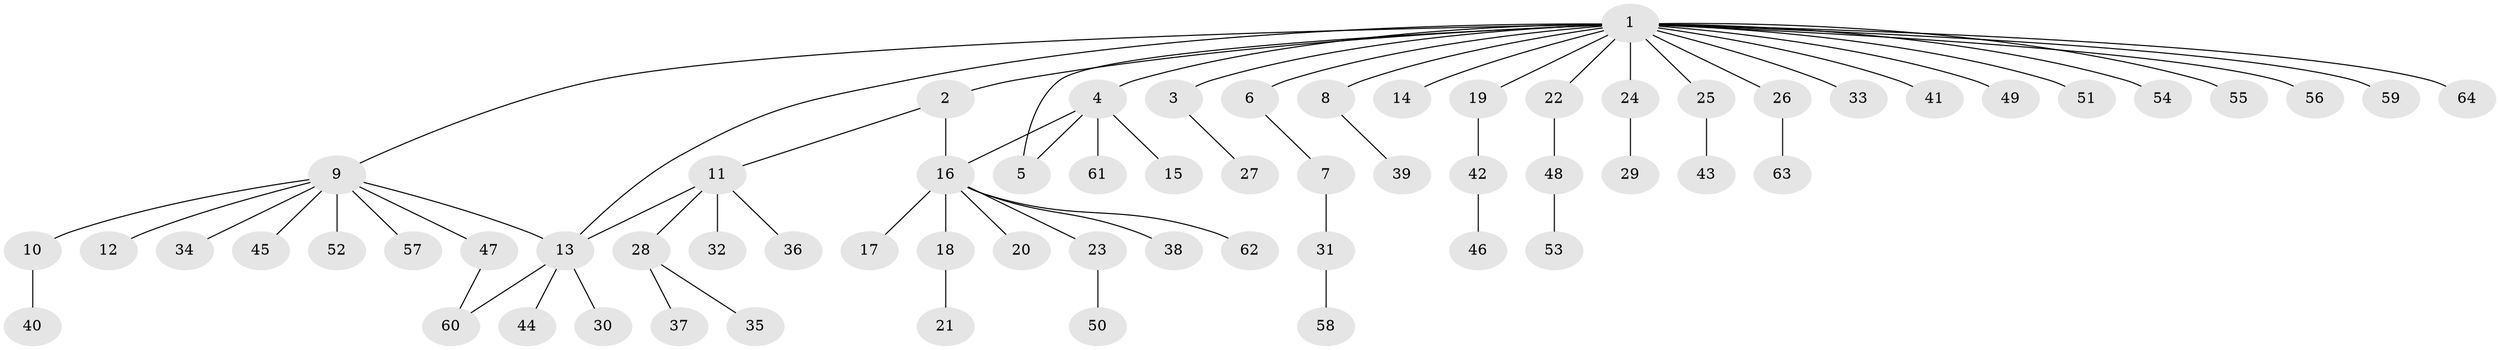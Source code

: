 // coarse degree distribution, {22: 0.022222222222222223, 6: 0.022222222222222223, 1: 0.7333333333333333, 4: 0.022222222222222223, 2: 0.13333333333333333, 8: 0.044444444444444446, 5: 0.022222222222222223}
// Generated by graph-tools (version 1.1) at 2025/41/03/06/25 10:41:47]
// undirected, 64 vertices, 68 edges
graph export_dot {
graph [start="1"]
  node [color=gray90,style=filled];
  1;
  2;
  3;
  4;
  5;
  6;
  7;
  8;
  9;
  10;
  11;
  12;
  13;
  14;
  15;
  16;
  17;
  18;
  19;
  20;
  21;
  22;
  23;
  24;
  25;
  26;
  27;
  28;
  29;
  30;
  31;
  32;
  33;
  34;
  35;
  36;
  37;
  38;
  39;
  40;
  41;
  42;
  43;
  44;
  45;
  46;
  47;
  48;
  49;
  50;
  51;
  52;
  53;
  54;
  55;
  56;
  57;
  58;
  59;
  60;
  61;
  62;
  63;
  64;
  1 -- 2;
  1 -- 3;
  1 -- 4;
  1 -- 5;
  1 -- 6;
  1 -- 8;
  1 -- 9;
  1 -- 13;
  1 -- 14;
  1 -- 19;
  1 -- 22;
  1 -- 24;
  1 -- 25;
  1 -- 26;
  1 -- 33;
  1 -- 41;
  1 -- 49;
  1 -- 51;
  1 -- 54;
  1 -- 55;
  1 -- 56;
  1 -- 59;
  1 -- 64;
  2 -- 11;
  2 -- 16;
  3 -- 27;
  4 -- 5;
  4 -- 15;
  4 -- 16;
  4 -- 61;
  6 -- 7;
  7 -- 31;
  8 -- 39;
  9 -- 10;
  9 -- 12;
  9 -- 13;
  9 -- 34;
  9 -- 45;
  9 -- 47;
  9 -- 52;
  9 -- 57;
  10 -- 40;
  11 -- 13;
  11 -- 28;
  11 -- 32;
  11 -- 36;
  13 -- 30;
  13 -- 44;
  13 -- 60;
  16 -- 17;
  16 -- 18;
  16 -- 20;
  16 -- 23;
  16 -- 38;
  16 -- 62;
  18 -- 21;
  19 -- 42;
  22 -- 48;
  23 -- 50;
  24 -- 29;
  25 -- 43;
  26 -- 63;
  28 -- 35;
  28 -- 37;
  31 -- 58;
  42 -- 46;
  47 -- 60;
  48 -- 53;
}
